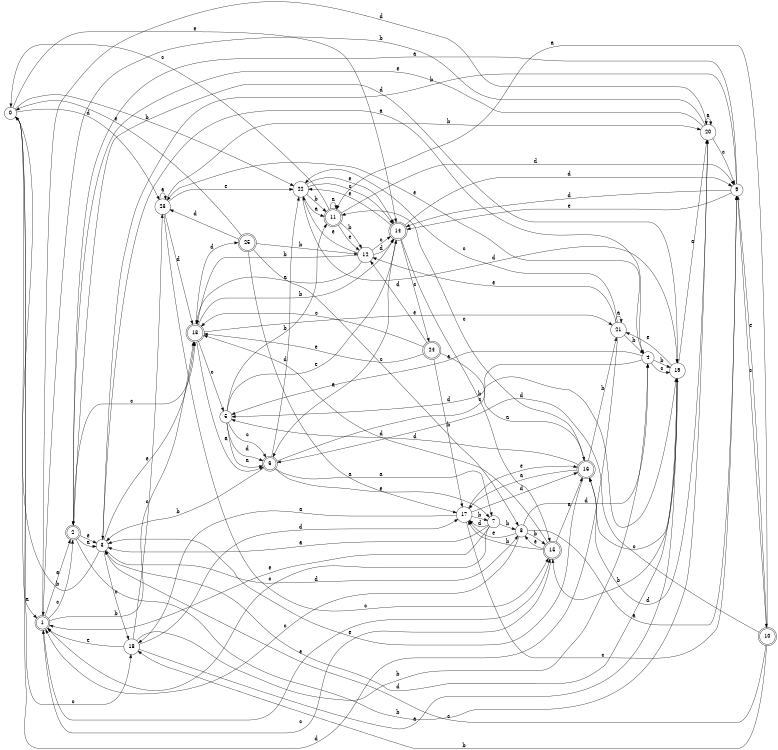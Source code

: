 digraph n21_1 {
__start0 [label="" shape="none"];

rankdir=LR;
size="8,5";

s0 [style="filled", color="black", fillcolor="white" shape="circle", label="0"];
s1 [style="rounded,filled", color="black", fillcolor="white" shape="doublecircle", label="1"];
s2 [style="rounded,filled", color="black", fillcolor="white" shape="doublecircle", label="2"];
s3 [style="filled", color="black", fillcolor="white" shape="circle", label="3"];
s4 [style="filled", color="black", fillcolor="white" shape="circle", label="4"];
s5 [style="filled", color="black", fillcolor="white" shape="circle", label="5"];
s6 [style="rounded,filled", color="black", fillcolor="white" shape="doublecircle", label="6"];
s7 [style="filled", color="black", fillcolor="white" shape="circle", label="7"];
s8 [style="filled", color="black", fillcolor="white" shape="circle", label="8"];
s9 [style="filled", color="black", fillcolor="white" shape="circle", label="9"];
s10 [style="rounded,filled", color="black", fillcolor="white" shape="doublecircle", label="10"];
s11 [style="rounded,filled", color="black", fillcolor="white" shape="doublecircle", label="11"];
s12 [style="filled", color="black", fillcolor="white" shape="circle", label="12"];
s13 [style="rounded,filled", color="black", fillcolor="white" shape="doublecircle", label="13"];
s14 [style="rounded,filled", color="black", fillcolor="white" shape="doublecircle", label="14"];
s15 [style="rounded,filled", color="black", fillcolor="white" shape="doublecircle", label="15"];
s16 [style="rounded,filled", color="black", fillcolor="white" shape="doublecircle", label="16"];
s17 [style="filled", color="black", fillcolor="white" shape="circle", label="17"];
s18 [style="filled", color="black", fillcolor="white" shape="circle", label="18"];
s19 [style="filled", color="black", fillcolor="white" shape="circle", label="19"];
s20 [style="filled", color="black", fillcolor="white" shape="circle", label="20"];
s21 [style="filled", color="black", fillcolor="white" shape="circle", label="21"];
s22 [style="filled", color="black", fillcolor="white" shape="circle", label="22"];
s23 [style="filled", color="black", fillcolor="white" shape="circle", label="23"];
s24 [style="rounded,filled", color="black", fillcolor="white" shape="doublecircle", label="24"];
s25 [style="rounded,filled", color="black", fillcolor="white" shape="doublecircle", label="25"];
s0 -> s1 [label="a"];
s0 -> s22 [label="b"];
s0 -> s18 [label="c"];
s0 -> s23 [label="d"];
s0 -> s14 [label="e"];
s1 -> s2 [label="a"];
s1 -> s13 [label="b"];
s1 -> s2 [label="c"];
s1 -> s20 [label="d"];
s1 -> s15 [label="e"];
s2 -> s3 [label="a"];
s2 -> s20 [label="b"];
s2 -> s13 [label="c"];
s2 -> s19 [label="d"];
s2 -> s3 [label="e"];
s3 -> s4 [label="a"];
s3 -> s0 [label="b"];
s3 -> s18 [label="c"];
s3 -> s8 [label="d"];
s3 -> s13 [label="e"];
s4 -> s5 [label="a"];
s4 -> s19 [label="b"];
s4 -> s19 [label="c"];
s4 -> s5 [label="d"];
s4 -> s23 [label="e"];
s5 -> s6 [label="a"];
s5 -> s11 [label="b"];
s5 -> s6 [label="c"];
s5 -> s6 [label="d"];
s5 -> s14 [label="e"];
s6 -> s7 [label="a"];
s6 -> s3 [label="b"];
s6 -> s19 [label="c"];
s6 -> s22 [label="d"];
s6 -> s7 [label="e"];
s7 -> s3 [label="a"];
s7 -> s8 [label="b"];
s7 -> s1 [label="c"];
s7 -> s17 [label="d"];
s7 -> s1 [label="e"];
s8 -> s9 [label="a"];
s8 -> s15 [label="b"];
s8 -> s1 [label="c"];
s8 -> s4 [label="d"];
s8 -> s17 [label="e"];
s9 -> s2 [label="a"];
s9 -> s3 [label="b"];
s9 -> s10 [label="c"];
s9 -> s14 [label="d"];
s9 -> s14 [label="e"];
s10 -> s11 [label="a"];
s10 -> s18 [label="b"];
s10 -> s3 [label="c"];
s10 -> s6 [label="d"];
s10 -> s9 [label="e"];
s11 -> s11 [label="a"];
s11 -> s12 [label="b"];
s11 -> s0 [label="c"];
s11 -> s9 [label="d"];
s11 -> s12 [label="e"];
s12 -> s13 [label="a"];
s12 -> s13 [label="b"];
s12 -> s14 [label="c"];
s12 -> s14 [label="d"];
s12 -> s22 [label="e"];
s13 -> s6 [label="a"];
s13 -> s14 [label="b"];
s13 -> s5 [label="c"];
s13 -> s25 [label="d"];
s13 -> s21 [label="e"];
s14 -> s6 [label="a"];
s14 -> s15 [label="b"];
s14 -> s24 [label="c"];
s14 -> s9 [label="d"];
s14 -> s22 [label="e"];
s15 -> s16 [label="a"];
s15 -> s17 [label="b"];
s15 -> s1 [label="c"];
s15 -> s13 [label="d"];
s15 -> s8 [label="e"];
s16 -> s17 [label="a"];
s16 -> s21 [label="b"];
s16 -> s11 [label="c"];
s16 -> s5 [label="d"];
s16 -> s3 [label="e"];
s17 -> s18 [label="a"];
s17 -> s7 [label="b"];
s17 -> s9 [label="c"];
s17 -> s16 [label="d"];
s17 -> s16 [label="e"];
s18 -> s19 [label="a"];
s18 -> s4 [label="b"];
s18 -> s23 [label="c"];
s18 -> s17 [label="d"];
s18 -> s1 [label="e"];
s19 -> s20 [label="a"];
s19 -> s15 [label="b"];
s19 -> s16 [label="c"];
s19 -> s3 [label="d"];
s19 -> s21 [label="e"];
s20 -> s20 [label="a"];
s20 -> s1 [label="b"];
s20 -> s9 [label="c"];
s20 -> s16 [label="d"];
s20 -> s2 [label="e"];
s21 -> s21 [label="a"];
s21 -> s4 [label="b"];
s21 -> s22 [label="c"];
s21 -> s0 [label="d"];
s21 -> s12 [label="e"];
s22 -> s11 [label="a"];
s22 -> s11 [label="b"];
s22 -> s14 [label="c"];
s22 -> s19 [label="d"];
s22 -> s14 [label="e"];
s23 -> s23 [label="a"];
s23 -> s20 [label="b"];
s23 -> s15 [label="c"];
s23 -> s13 [label="d"];
s23 -> s22 [label="e"];
s24 -> s16 [label="a"];
s24 -> s17 [label="b"];
s24 -> s13 [label="c"];
s24 -> s12 [label="d"];
s24 -> s13 [label="e"];
s25 -> s17 [label="a"];
s25 -> s12 [label="b"];
s25 -> s8 [label="c"];
s25 -> s23 [label="d"];
s25 -> s0 [label="e"];

}